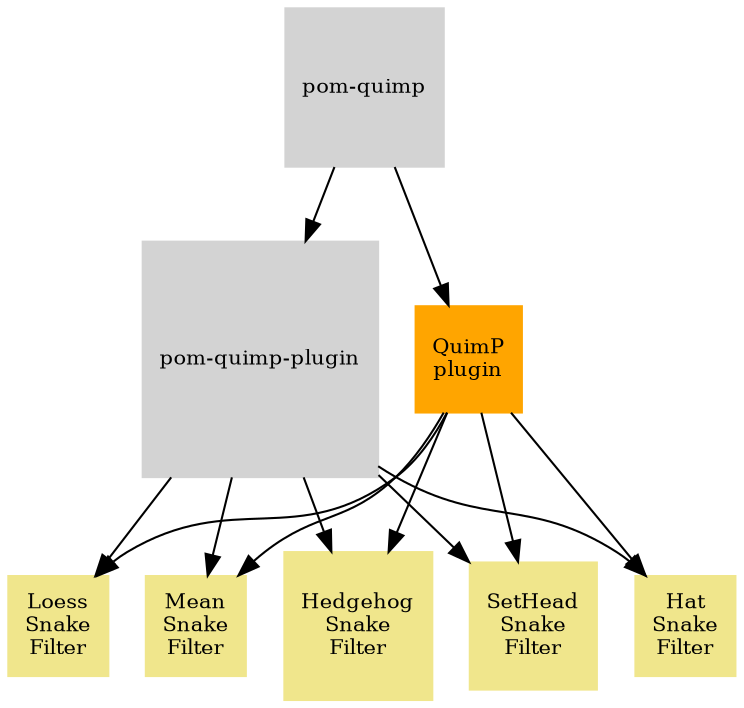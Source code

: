 digraph G {
node [shape = square,fontsize=10];
pomquimp [color=lightgray,style=filled,label="pom-quimp"];
pomquimpplugin [color=lightgray,style=filled,label="pom-quimp-plugin"];
QuimP [label="QuimP\nplugin",color=Orange,style=filled];
HatSnakeFilter_quimp [label="Hat\nSnake\nFilter",color=Khaki,style=filled];
LoessSnakeFilter_quimp [label="Loess\nSnake\nFilter",color=Khaki,style=filled];
MeanSnakeFilter_quimp [label="Mean\nSnake\nFilter",color=Khaki,style=filled];
HedgehogSnakeFilter_quimp [label="Hedgehog\nSnake\nFilter",color=Khaki,style=filled];
SetHeadSnakeFilter_quimp [label="SetHead\nSnake\nFilter",color=Khaki,style=filled];

pomquimp->QuimP
pomquimp->pomquimpplugin
pomquimpplugin->HatSnakeFilter_quimp
pomquimpplugin->LoessSnakeFilter_quimp
pomquimpplugin->MeanSnakeFilter_quimp
pomquimpplugin->HedgehogSnakeFilter_quimp
pomquimpplugin->SetHeadSnakeFilter_quimp
QuimP->HatSnakeFilter_quimp
QuimP->LoessSnakeFilter_quimp
QuimP->MeanSnakeFilter_quimp
QuimP->HedgehogSnakeFilter_quimp
QuimP->SetHeadSnakeFilter_quimp
}
